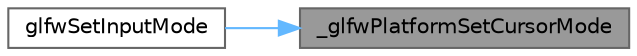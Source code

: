 digraph "_glfwPlatformSetCursorMode"
{
 // LATEX_PDF_SIZE
  bgcolor="transparent";
  edge [fontname=Helvetica,fontsize=10,labelfontname=Helvetica,labelfontsize=10];
  node [fontname=Helvetica,fontsize=10,shape=box,height=0.2,width=0.4];
  rankdir="RL";
  Node1 [id="Node000001",label="_glfwPlatformSetCursorMode",height=0.2,width=0.4,color="gray40", fillcolor="grey60", style="filled", fontcolor="black",tooltip=" "];
  Node1 -> Node2 [id="edge2_Node000001_Node000002",dir="back",color="steelblue1",style="solid",tooltip=" "];
  Node2 [id="Node000002",label="glfwSetInputMode",height=0.2,width=0.4,color="grey40", fillcolor="white", style="filled",URL="$group__input.html#gae1eb729d2dd91dc33fd60e150a6e1684",tooltip="Sets an input option for the specified window."];
}
